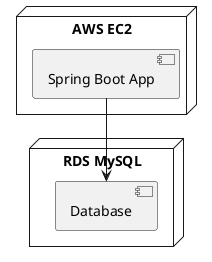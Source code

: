 @startuml
node "AWS EC2" {
  [Spring Boot App]
}
node "RDS MySQL" {
  [Database]
}
[Spring Boot App] --> [Database]
@enduml